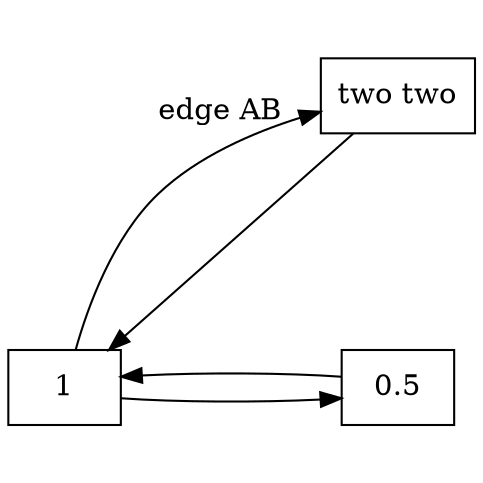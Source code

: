 strict digraph "G Name" {
  // line comment
  # hash comment
  /* block comment */

  graph [rankdir=LR; ratio=1];
  node [shape=box; style=filled; fillcolor=white];

  1; "two two"; 0.5;

  { // anonymous subgraph
    1 -> "two two" [label="edge AB"]; /* e1 */
    1 -> 0.5 [weight=2]; // e2
  }

  1 -> { "two two" 0.5 } -> 1;
}
